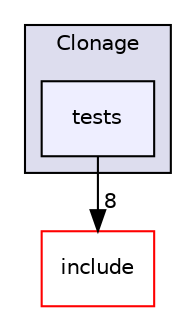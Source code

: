 digraph "O:/Documents/ENSG_3A/Projet_calculette/Clonage/tests" {
  compound=true
  node [ fontsize="10", fontname="Helvetica"];
  edge [ labelfontsize="10", labelfontname="Helvetica"];
  subgraph clusterdir_41be43597ad8d392bd8a46645ff2b1b7 {
    graph [ bgcolor="#ddddee", pencolor="black", label="Clonage" fontname="Helvetica", fontsize="10", URL="dir_41be43597ad8d392bd8a46645ff2b1b7.html"]
  dir_124f314ace7e3d9cc4b3f9a7a824c6b7 [shape=box, label="tests", style="filled", fillcolor="#eeeeff", pencolor="black", URL="dir_124f314ace7e3d9cc4b3f9a7a824c6b7.html"];
  }
  dir_8ae9b5850aba480c13ee343367913353 [shape=box label="include" fillcolor="white" style="filled" color="red" URL="dir_8ae9b5850aba480c13ee343367913353.html"];
  dir_124f314ace7e3d9cc4b3f9a7a824c6b7->dir_8ae9b5850aba480c13ee343367913353 [headlabel="8", labeldistance=1.5 headhref="dir_000008_000010.html"];
}
